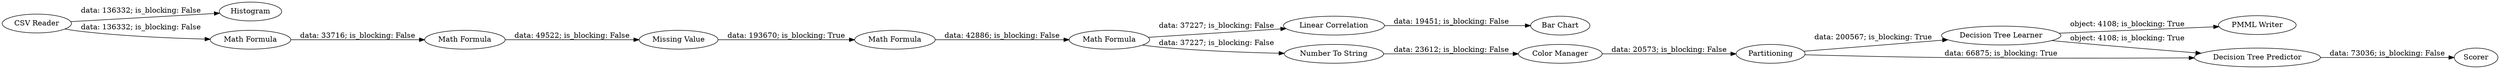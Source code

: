digraph {
	"2252214587664472682_7" [label=Scorer]
	"2252214587664472682_11" [label=Histogram]
	"2252214587664472682_3" [label="Color Manager"]
	"2252214587664472682_5" [label="Decision Tree Learner"]
	"2252214587664472682_6" [label="Decision Tree Predictor"]
	"2252214587664472682_21" [label="Linear Correlation"]
	"2252214587664472682_23" [label="Bar Chart"]
	"2252214587664472682_8" [label="PMML Writer"]
	"2252214587664472682_13" [label="Math Formula"]
	"2252214587664472682_14" [label="Math Formula"]
	"2252214587664472682_20" [label="Missing Value"]
	"2252214587664472682_15" [label="Math Formula"]
	"2252214587664472682_10" [label="Math Formula"]
	"2252214587664472682_2" [label="Number To String"]
	"2252214587664472682_1" [label="CSV Reader"]
	"2252214587664472682_4" [label=Partitioning]
	"2252214587664472682_14" -> "2252214587664472682_15" [label="data: 42886; is_blocking: False"]
	"2252214587664472682_2" -> "2252214587664472682_3" [label="data: 23612; is_blocking: False"]
	"2252214587664472682_21" -> "2252214587664472682_23" [label="data: 19451; is_blocking: False"]
	"2252214587664472682_3" -> "2252214587664472682_4" [label="data: 20573; is_blocking: False"]
	"2252214587664472682_5" -> "2252214587664472682_8" [label="object: 4108; is_blocking: True"]
	"2252214587664472682_6" -> "2252214587664472682_7" [label="data: 73036; is_blocking: False"]
	"2252214587664472682_10" -> "2252214587664472682_13" [label="data: 33716; is_blocking: False"]
	"2252214587664472682_20" -> "2252214587664472682_14" [label="data: 193670; is_blocking: True"]
	"2252214587664472682_13" -> "2252214587664472682_20" [label="data: 49522; is_blocking: False"]
	"2252214587664472682_1" -> "2252214587664472682_11" [label="data: 136332; is_blocking: False"]
	"2252214587664472682_15" -> "2252214587664472682_2" [label="data: 37227; is_blocking: False"]
	"2252214587664472682_4" -> "2252214587664472682_5" [label="data: 200567; is_blocking: True"]
	"2252214587664472682_15" -> "2252214587664472682_21" [label="data: 37227; is_blocking: False"]
	"2252214587664472682_1" -> "2252214587664472682_10" [label="data: 136332; is_blocking: False"]
	"2252214587664472682_5" -> "2252214587664472682_6" [label="object: 4108; is_blocking: True"]
	"2252214587664472682_4" -> "2252214587664472682_6" [label="data: 66875; is_blocking: True"]
	rankdir=LR
}

